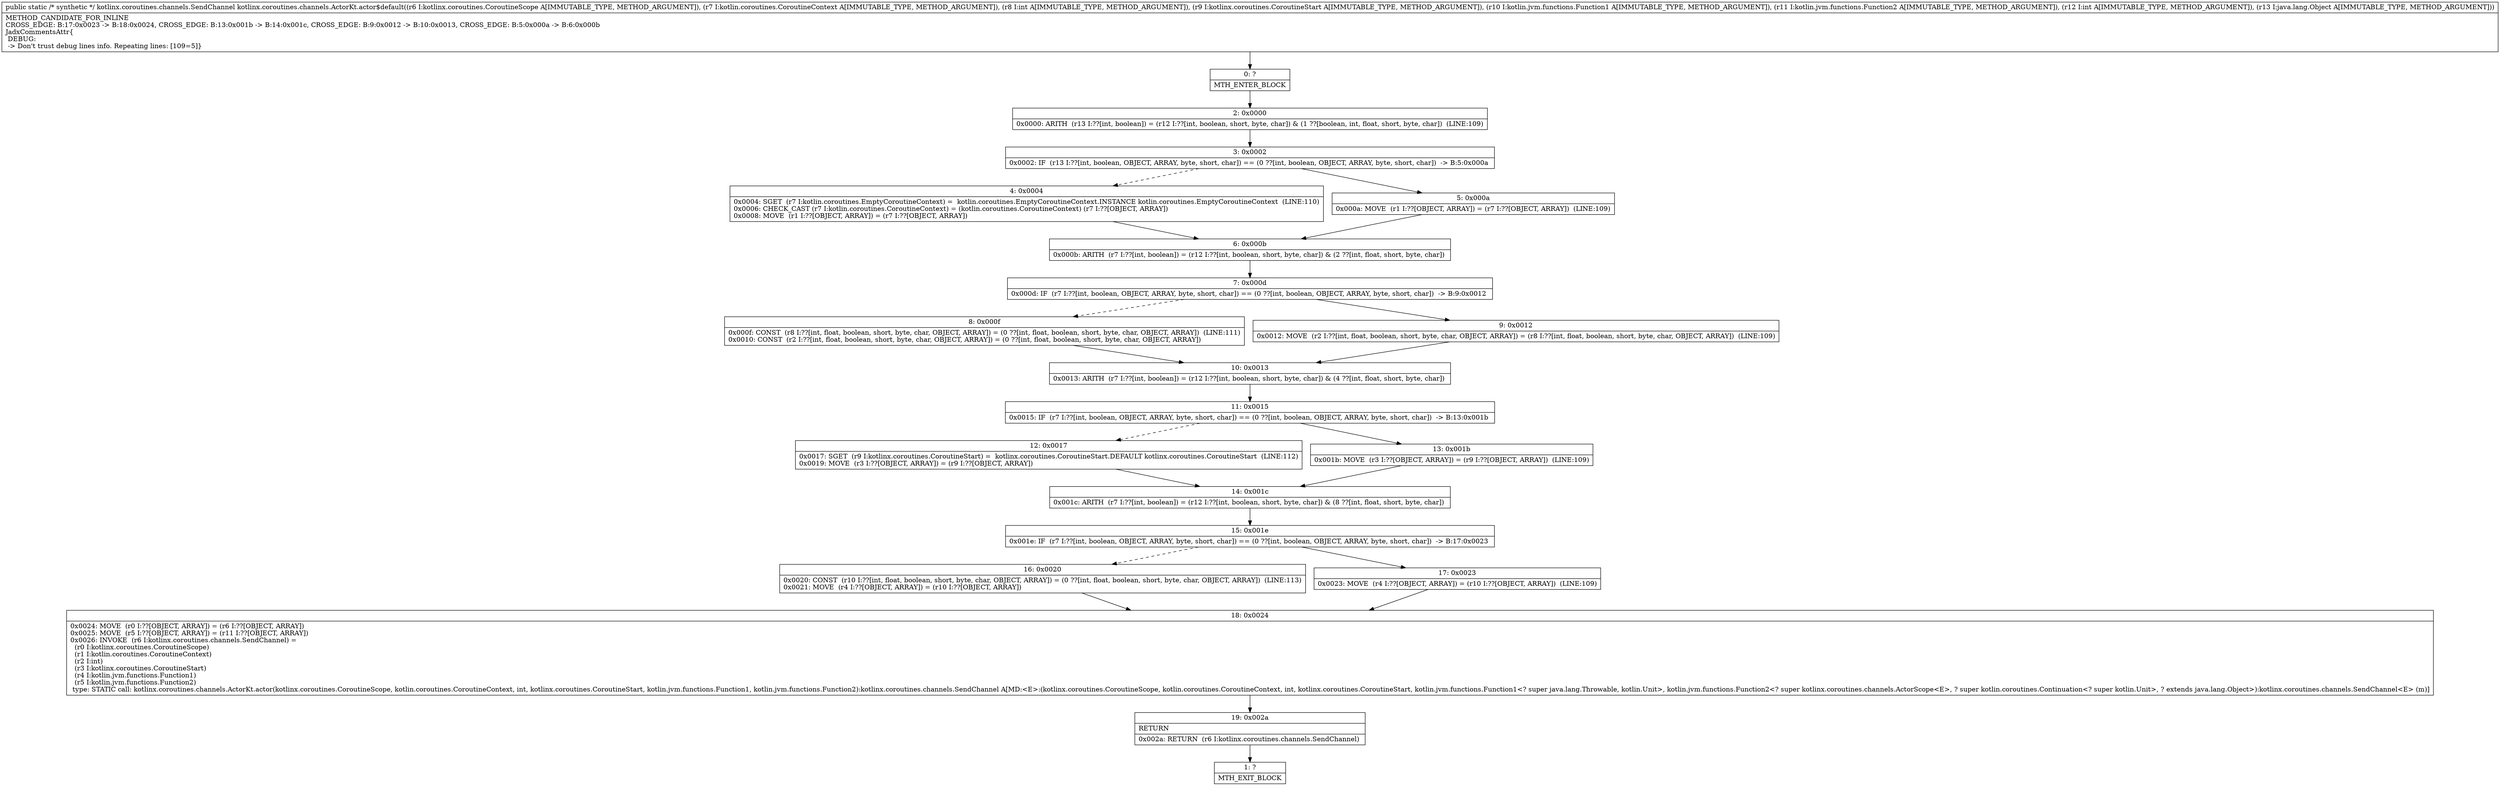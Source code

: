 digraph "CFG forkotlinx.coroutines.channels.ActorKt.actor$default(Lkotlinx\/coroutines\/CoroutineScope;Lkotlin\/coroutines\/CoroutineContext;ILkotlinx\/coroutines\/CoroutineStart;Lkotlin\/jvm\/functions\/Function1;Lkotlin\/jvm\/functions\/Function2;ILjava\/lang\/Object;)Lkotlinx\/coroutines\/channels\/SendChannel;" {
Node_0 [shape=record,label="{0\:\ ?|MTH_ENTER_BLOCK\l}"];
Node_2 [shape=record,label="{2\:\ 0x0000|0x0000: ARITH  (r13 I:??[int, boolean]) = (r12 I:??[int, boolean, short, byte, char]) & (1 ??[boolean, int, float, short, byte, char])  (LINE:109)\l}"];
Node_3 [shape=record,label="{3\:\ 0x0002|0x0002: IF  (r13 I:??[int, boolean, OBJECT, ARRAY, byte, short, char]) == (0 ??[int, boolean, OBJECT, ARRAY, byte, short, char])  \-\> B:5:0x000a \l}"];
Node_4 [shape=record,label="{4\:\ 0x0004|0x0004: SGET  (r7 I:kotlin.coroutines.EmptyCoroutineContext) =  kotlin.coroutines.EmptyCoroutineContext.INSTANCE kotlin.coroutines.EmptyCoroutineContext  (LINE:110)\l0x0006: CHECK_CAST (r7 I:kotlin.coroutines.CoroutineContext) = (kotlin.coroutines.CoroutineContext) (r7 I:??[OBJECT, ARRAY]) \l0x0008: MOVE  (r1 I:??[OBJECT, ARRAY]) = (r7 I:??[OBJECT, ARRAY]) \l}"];
Node_6 [shape=record,label="{6\:\ 0x000b|0x000b: ARITH  (r7 I:??[int, boolean]) = (r12 I:??[int, boolean, short, byte, char]) & (2 ??[int, float, short, byte, char]) \l}"];
Node_7 [shape=record,label="{7\:\ 0x000d|0x000d: IF  (r7 I:??[int, boolean, OBJECT, ARRAY, byte, short, char]) == (0 ??[int, boolean, OBJECT, ARRAY, byte, short, char])  \-\> B:9:0x0012 \l}"];
Node_8 [shape=record,label="{8\:\ 0x000f|0x000f: CONST  (r8 I:??[int, float, boolean, short, byte, char, OBJECT, ARRAY]) = (0 ??[int, float, boolean, short, byte, char, OBJECT, ARRAY])  (LINE:111)\l0x0010: CONST  (r2 I:??[int, float, boolean, short, byte, char, OBJECT, ARRAY]) = (0 ??[int, float, boolean, short, byte, char, OBJECT, ARRAY]) \l}"];
Node_10 [shape=record,label="{10\:\ 0x0013|0x0013: ARITH  (r7 I:??[int, boolean]) = (r12 I:??[int, boolean, short, byte, char]) & (4 ??[int, float, short, byte, char]) \l}"];
Node_11 [shape=record,label="{11\:\ 0x0015|0x0015: IF  (r7 I:??[int, boolean, OBJECT, ARRAY, byte, short, char]) == (0 ??[int, boolean, OBJECT, ARRAY, byte, short, char])  \-\> B:13:0x001b \l}"];
Node_12 [shape=record,label="{12\:\ 0x0017|0x0017: SGET  (r9 I:kotlinx.coroutines.CoroutineStart) =  kotlinx.coroutines.CoroutineStart.DEFAULT kotlinx.coroutines.CoroutineStart  (LINE:112)\l0x0019: MOVE  (r3 I:??[OBJECT, ARRAY]) = (r9 I:??[OBJECT, ARRAY]) \l}"];
Node_14 [shape=record,label="{14\:\ 0x001c|0x001c: ARITH  (r7 I:??[int, boolean]) = (r12 I:??[int, boolean, short, byte, char]) & (8 ??[int, float, short, byte, char]) \l}"];
Node_15 [shape=record,label="{15\:\ 0x001e|0x001e: IF  (r7 I:??[int, boolean, OBJECT, ARRAY, byte, short, char]) == (0 ??[int, boolean, OBJECT, ARRAY, byte, short, char])  \-\> B:17:0x0023 \l}"];
Node_16 [shape=record,label="{16\:\ 0x0020|0x0020: CONST  (r10 I:??[int, float, boolean, short, byte, char, OBJECT, ARRAY]) = (0 ??[int, float, boolean, short, byte, char, OBJECT, ARRAY])  (LINE:113)\l0x0021: MOVE  (r4 I:??[OBJECT, ARRAY]) = (r10 I:??[OBJECT, ARRAY]) \l}"];
Node_18 [shape=record,label="{18\:\ 0x0024|0x0024: MOVE  (r0 I:??[OBJECT, ARRAY]) = (r6 I:??[OBJECT, ARRAY]) \l0x0025: MOVE  (r5 I:??[OBJECT, ARRAY]) = (r11 I:??[OBJECT, ARRAY]) \l0x0026: INVOKE  (r6 I:kotlinx.coroutines.channels.SendChannel) = \l  (r0 I:kotlinx.coroutines.CoroutineScope)\l  (r1 I:kotlin.coroutines.CoroutineContext)\l  (r2 I:int)\l  (r3 I:kotlinx.coroutines.CoroutineStart)\l  (r4 I:kotlin.jvm.functions.Function1)\l  (r5 I:kotlin.jvm.functions.Function2)\l type: STATIC call: kotlinx.coroutines.channels.ActorKt.actor(kotlinx.coroutines.CoroutineScope, kotlin.coroutines.CoroutineContext, int, kotlinx.coroutines.CoroutineStart, kotlin.jvm.functions.Function1, kotlin.jvm.functions.Function2):kotlinx.coroutines.channels.SendChannel A[MD:\<E\>:(kotlinx.coroutines.CoroutineScope, kotlin.coroutines.CoroutineContext, int, kotlinx.coroutines.CoroutineStart, kotlin.jvm.functions.Function1\<? super java.lang.Throwable, kotlin.Unit\>, kotlin.jvm.functions.Function2\<? super kotlinx.coroutines.channels.ActorScope\<E\>, ? super kotlin.coroutines.Continuation\<? super kotlin.Unit\>, ? extends java.lang.Object\>):kotlinx.coroutines.channels.SendChannel\<E\> (m)]\l}"];
Node_19 [shape=record,label="{19\:\ 0x002a|RETURN\l|0x002a: RETURN  (r6 I:kotlinx.coroutines.channels.SendChannel) \l}"];
Node_1 [shape=record,label="{1\:\ ?|MTH_EXIT_BLOCK\l}"];
Node_17 [shape=record,label="{17\:\ 0x0023|0x0023: MOVE  (r4 I:??[OBJECT, ARRAY]) = (r10 I:??[OBJECT, ARRAY])  (LINE:109)\l}"];
Node_13 [shape=record,label="{13\:\ 0x001b|0x001b: MOVE  (r3 I:??[OBJECT, ARRAY]) = (r9 I:??[OBJECT, ARRAY])  (LINE:109)\l}"];
Node_9 [shape=record,label="{9\:\ 0x0012|0x0012: MOVE  (r2 I:??[int, float, boolean, short, byte, char, OBJECT, ARRAY]) = (r8 I:??[int, float, boolean, short, byte, char, OBJECT, ARRAY])  (LINE:109)\l}"];
Node_5 [shape=record,label="{5\:\ 0x000a|0x000a: MOVE  (r1 I:??[OBJECT, ARRAY]) = (r7 I:??[OBJECT, ARRAY])  (LINE:109)\l}"];
MethodNode[shape=record,label="{public static \/* synthetic *\/ kotlinx.coroutines.channels.SendChannel kotlinx.coroutines.channels.ActorKt.actor$default((r6 I:kotlinx.coroutines.CoroutineScope A[IMMUTABLE_TYPE, METHOD_ARGUMENT]), (r7 I:kotlin.coroutines.CoroutineContext A[IMMUTABLE_TYPE, METHOD_ARGUMENT]), (r8 I:int A[IMMUTABLE_TYPE, METHOD_ARGUMENT]), (r9 I:kotlinx.coroutines.CoroutineStart A[IMMUTABLE_TYPE, METHOD_ARGUMENT]), (r10 I:kotlin.jvm.functions.Function1 A[IMMUTABLE_TYPE, METHOD_ARGUMENT]), (r11 I:kotlin.jvm.functions.Function2 A[IMMUTABLE_TYPE, METHOD_ARGUMENT]), (r12 I:int A[IMMUTABLE_TYPE, METHOD_ARGUMENT]), (r13 I:java.lang.Object A[IMMUTABLE_TYPE, METHOD_ARGUMENT]))  | METHOD_CANDIDATE_FOR_INLINE\lCROSS_EDGE: B:17:0x0023 \-\> B:18:0x0024, CROSS_EDGE: B:13:0x001b \-\> B:14:0x001c, CROSS_EDGE: B:9:0x0012 \-\> B:10:0x0013, CROSS_EDGE: B:5:0x000a \-\> B:6:0x000b\lJadxCommentsAttr\{\l DEBUG: \l \-\> Don't trust debug lines info. Repeating lines: [109=5]\}\l}"];
MethodNode -> Node_0;Node_0 -> Node_2;
Node_2 -> Node_3;
Node_3 -> Node_4[style=dashed];
Node_3 -> Node_5;
Node_4 -> Node_6;
Node_6 -> Node_7;
Node_7 -> Node_8[style=dashed];
Node_7 -> Node_9;
Node_8 -> Node_10;
Node_10 -> Node_11;
Node_11 -> Node_12[style=dashed];
Node_11 -> Node_13;
Node_12 -> Node_14;
Node_14 -> Node_15;
Node_15 -> Node_16[style=dashed];
Node_15 -> Node_17;
Node_16 -> Node_18;
Node_18 -> Node_19;
Node_19 -> Node_1;
Node_17 -> Node_18;
Node_13 -> Node_14;
Node_9 -> Node_10;
Node_5 -> Node_6;
}

